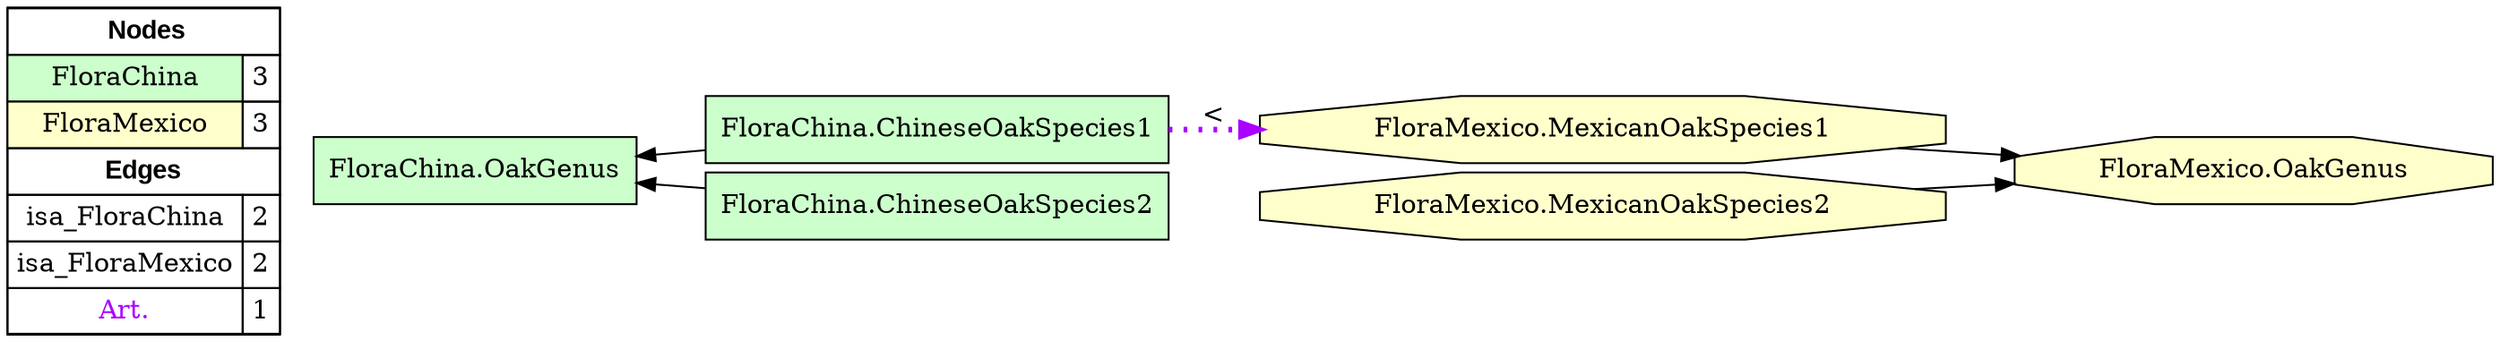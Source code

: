 digraph{
rankdir=LR
node[shape=circle style=filled fillcolor="#FFFFFF"] 
node[shape=box style=filled fillcolor="#CCFFCC"] 
"FloraChina.OakGenus"
"FloraChina.ChineseOakSpecies1"
"FloraChina.ChineseOakSpecies2"
node[shape=circle style=filled fillcolor="#FFFFFF"] 
node[shape=octagon style=filled fillcolor="#FFFFCC"] 
"FloraMexico.OakGenus"
"FloraMexico.MexicanOakSpecies1"
"FloraMexico.MexicanOakSpecies2"
edge[style=solid color="#000000" constraint=true penwidth=1]
edge[style=solid color="#000000" constraint=true penwidth=1]
"FloraChina.OakGenus" -> "FloraChina.ChineseOakSpecies2" [dir=back]
"FloraChina.OakGenus" -> "FloraChina.ChineseOakSpecies1" [dir=back]
edge[style=solid color="#000000" constraint=true penwidth=1]
edge[style=solid color="#000000" constraint=true penwidth=1]
"FloraMexico.MexicanOakSpecies2" -> "FloraMexico.OakGenus"
"FloraMexico.MexicanOakSpecies1" -> "FloraMexico.OakGenus"
edge[style=solid color="#000000" constraint=true penwidth=1]
edge[style=dotted color="#AA00FF" constraint=true penwidth=3]
"FloraChina.ChineseOakSpecies1" -> "FloraMexico.MexicanOakSpecies1" [label="<"]
node[shape=box] 
{rank=source Legend [fillcolor= white margin=0 label=< 
 <TABLE BORDER="0" CELLBORDER="1" CELLSPACING="0" CELLPADDING="4"> 
<TR> <TD COLSPAN="2"><font face="Arial Black"> Nodes</font></TD> </TR> 
<TR> 
 <TD bgcolor="#CCFFCC">FloraChina</TD> 
 <TD>3</TD> 
 </TR> 
<TR> 
 <TD bgcolor="#FFFFCC">FloraMexico</TD> 
 <TD>3</TD> 
 </TR> 
<TR> <TD COLSPAN="2"><font face = "Arial Black"> Edges </font></TD> </TR> 
<TR> 
 <TD><font color ="#000000">isa_FloraChina</font></TD> 
 <TD>2</TD> 
 </TR> 
<TR> 
 <TD><font color ="#000000">isa_FloraMexico</font></TD> 
 <TD>2</TD> 
 </TR> 
<TR> 
 <TD><font color ="#AA00FF">Art.</font></TD> 
 <TD>1</TD> 
 </TR> 
</TABLE> 
 >] } 
}